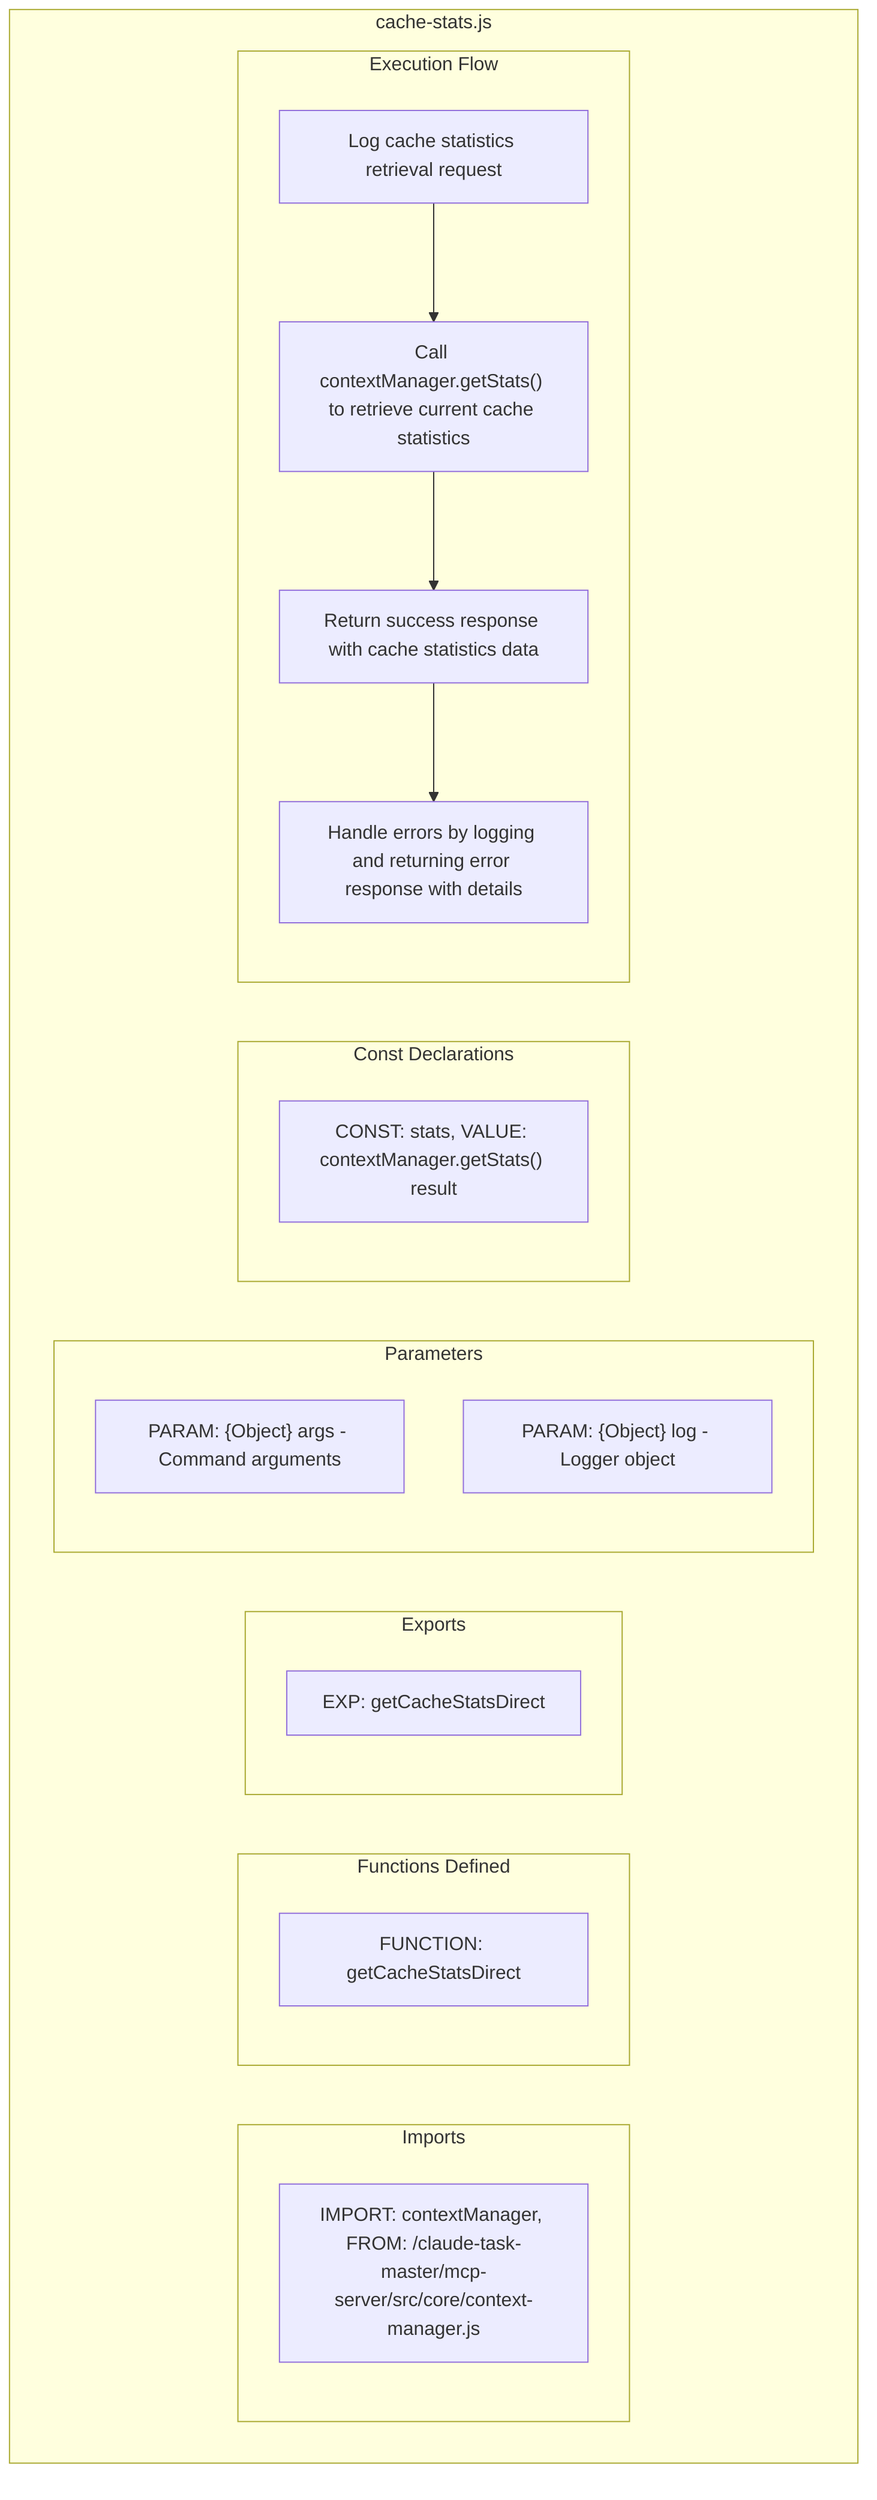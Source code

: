 flowchart TB
    subgraph Imports["Imports"]
        I1["IMPORT: contextManager, FROM: /claude-task-master/mcp-server/src/core/context-manager.js"]
    end
    
    subgraph FunctionsDefined["Functions Defined"]
        FU1["FUNCTION: getCacheStatsDirect"]
    end
    
    subgraph Exports["Exports"]
        E1["EXP: getCacheStatsDirect"]
    end
    
    subgraph Parameters["Parameters"]
        P1["PARAM: {Object} args - Command arguments"]
        P2["PARAM: {Object} log - Logger object"]
    end
    
    subgraph Constants["Const Declarations"]
        C1["CONST: stats, VALUE: contextManager.getStats() result"]
    end
    
    subgraph ExecutionFlow["Execution Flow"]
        FL1["Log cache statistics retrieval request"]
        FL2["Call contextManager.getStats() to retrieve current cache statistics"]
        FL3["Return success response with cache statistics data"]
        FL4["Handle errors by logging and returning error response with details"]
    end
    
    subgraph cacheStats["cache-stats.js"]
        Imports
        FunctionsDefined
        Exports
        Parameters
        Constants
        ExecutionFlow
    end
    
    FL1 --> FL2
    FL2 --> FL3
    FL3 --> FL4
